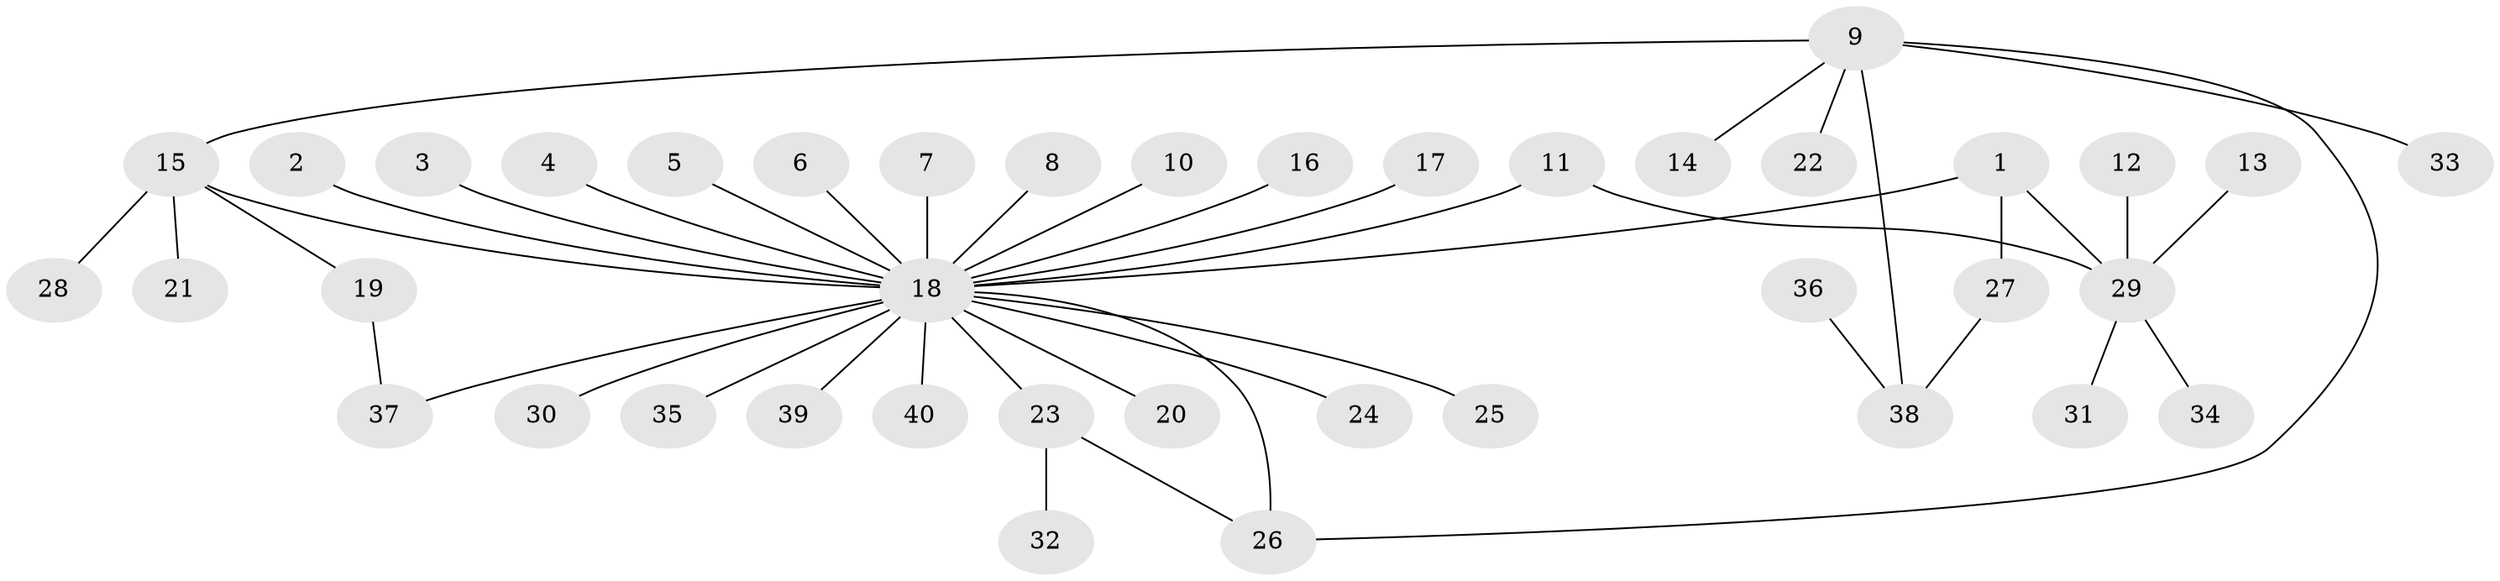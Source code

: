 // original degree distribution, {5: 0.0379746835443038, 25: 0.012658227848101266, 7: 0.012658227848101266, 3: 0.08860759493670886, 1: 0.5822784810126582, 6: 0.012658227848101266, 2: 0.20253164556962025, 4: 0.05063291139240506}
// Generated by graph-tools (version 1.1) at 2025/01/03/09/25 03:01:56]
// undirected, 40 vertices, 44 edges
graph export_dot {
graph [start="1"]
  node [color=gray90,style=filled];
  1;
  2;
  3;
  4;
  5;
  6;
  7;
  8;
  9;
  10;
  11;
  12;
  13;
  14;
  15;
  16;
  17;
  18;
  19;
  20;
  21;
  22;
  23;
  24;
  25;
  26;
  27;
  28;
  29;
  30;
  31;
  32;
  33;
  34;
  35;
  36;
  37;
  38;
  39;
  40;
  1 -- 18 [weight=1.0];
  1 -- 27 [weight=1.0];
  1 -- 29 [weight=1.0];
  2 -- 18 [weight=1.0];
  3 -- 18 [weight=1.0];
  4 -- 18 [weight=1.0];
  5 -- 18 [weight=1.0];
  6 -- 18 [weight=1.0];
  7 -- 18 [weight=1.0];
  8 -- 18 [weight=1.0];
  9 -- 14 [weight=1.0];
  9 -- 15 [weight=1.0];
  9 -- 22 [weight=1.0];
  9 -- 26 [weight=1.0];
  9 -- 33 [weight=1.0];
  9 -- 38 [weight=1.0];
  10 -- 18 [weight=1.0];
  11 -- 18 [weight=1.0];
  11 -- 29 [weight=1.0];
  12 -- 29 [weight=1.0];
  13 -- 29 [weight=1.0];
  15 -- 18 [weight=1.0];
  15 -- 19 [weight=1.0];
  15 -- 21 [weight=1.0];
  15 -- 28 [weight=1.0];
  16 -- 18 [weight=1.0];
  17 -- 18 [weight=1.0];
  18 -- 20 [weight=1.0];
  18 -- 23 [weight=1.0];
  18 -- 24 [weight=1.0];
  18 -- 25 [weight=1.0];
  18 -- 26 [weight=1.0];
  18 -- 30 [weight=1.0];
  18 -- 35 [weight=1.0];
  18 -- 37 [weight=1.0];
  18 -- 39 [weight=1.0];
  18 -- 40 [weight=1.0];
  19 -- 37 [weight=1.0];
  23 -- 26 [weight=1.0];
  23 -- 32 [weight=1.0];
  27 -- 38 [weight=1.0];
  29 -- 31 [weight=1.0];
  29 -- 34 [weight=1.0];
  36 -- 38 [weight=1.0];
}
